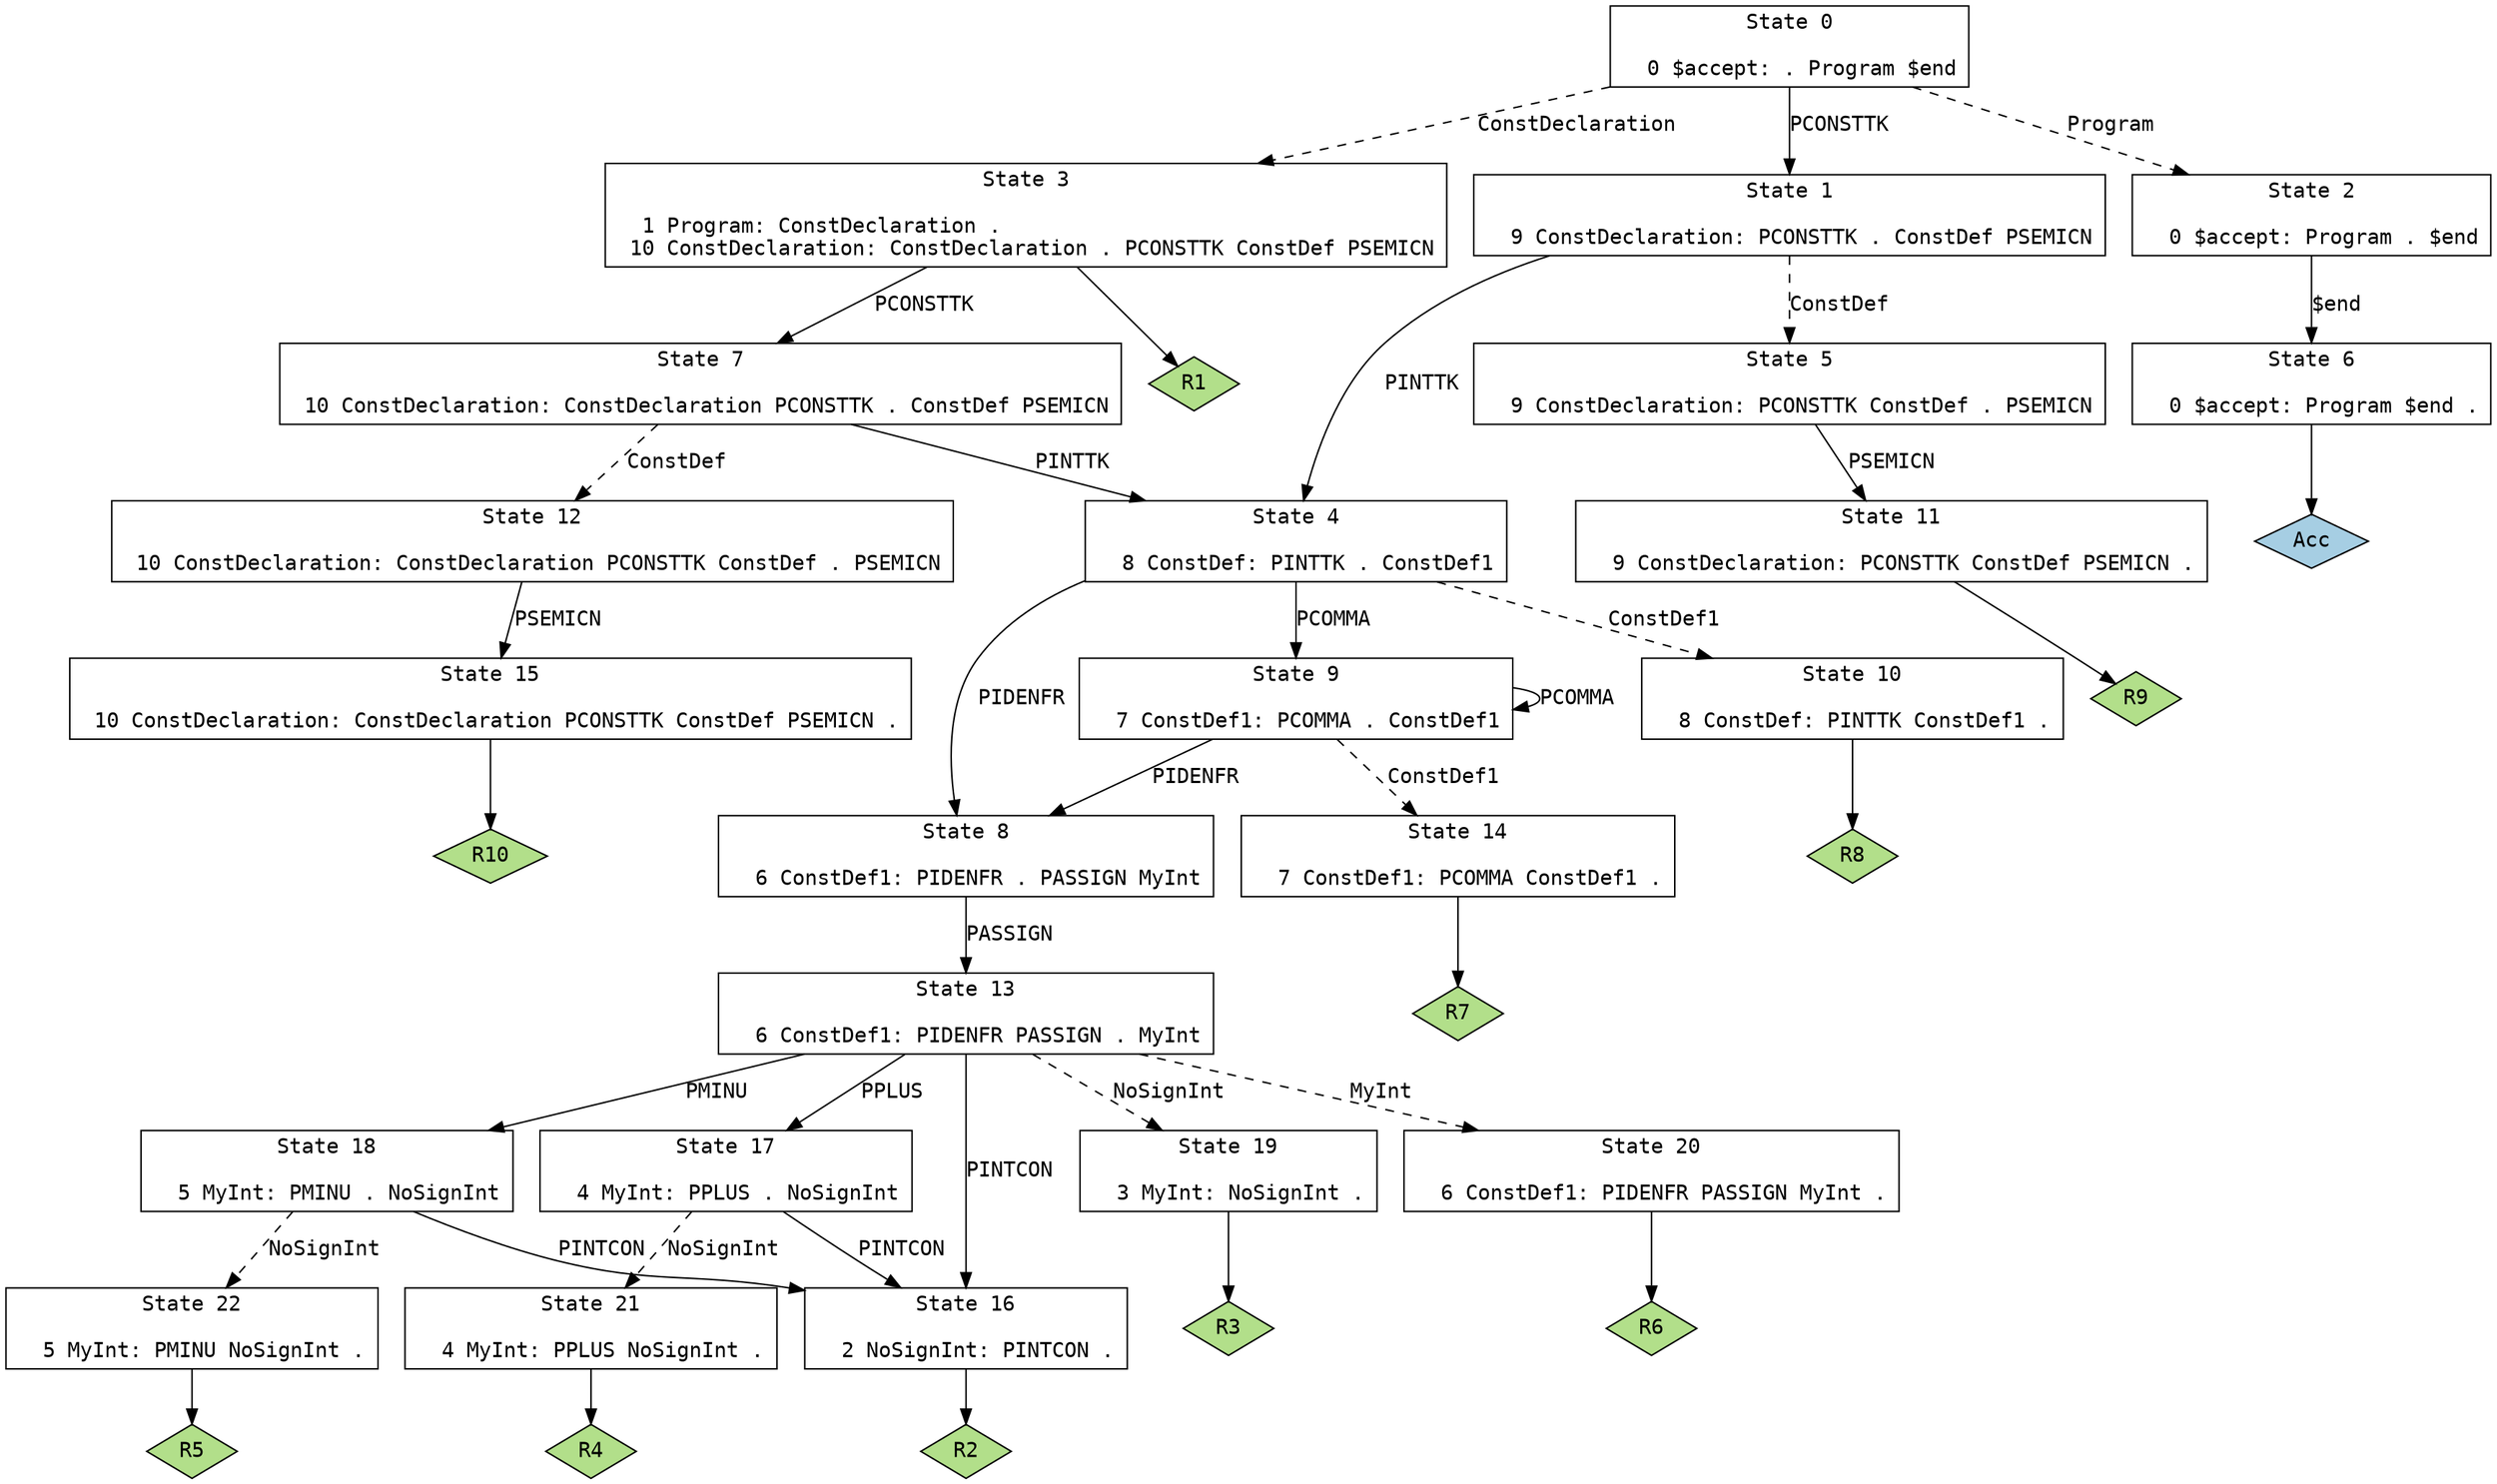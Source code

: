 // 由 GNU Bison 3.0.4 生成。
// 向 <bug-bison@gnu.org> 报告问题。
// 主页：<http://www.gnu.org/software/bison/>。

digraph "myb.y"
{
  node [fontname = courier, shape = box, colorscheme = paired6]
  edge [fontname = courier]

  0 [label="State 0\n\l  0 $accept: . Program $end\l"]
  0 -> 1 [style=solid label="PCONSTTK"]
  0 -> 2 [style=dashed label="Program"]
  0 -> 3 [style=dashed label="ConstDeclaration"]
  1 [label="State 1\n\l  9 ConstDeclaration: PCONSTTK . ConstDef PSEMICN\l"]
  1 -> 4 [style=solid label="PINTTK"]
  1 -> 5 [style=dashed label="ConstDef"]
  2 [label="State 2\n\l  0 $accept: Program . $end\l"]
  2 -> 6 [style=solid label="$end"]
  3 [label="State 3\n\l  1 Program: ConstDeclaration .\l 10 ConstDeclaration: ConstDeclaration . PCONSTTK ConstDef PSEMICN\l"]
  3 -> 7 [style=solid label="PCONSTTK"]
  3 -> "3R1" [style=solid]
 "3R1" [label="R1", fillcolor=3, shape=diamond, style=filled]
  4 [label="State 4\n\l  8 ConstDef: PINTTK . ConstDef1\l"]
  4 -> 8 [style=solid label="PIDENFR"]
  4 -> 9 [style=solid label="PCOMMA"]
  4 -> 10 [style=dashed label="ConstDef1"]
  5 [label="State 5\n\l  9 ConstDeclaration: PCONSTTK ConstDef . PSEMICN\l"]
  5 -> 11 [style=solid label="PSEMICN"]
  6 [label="State 6\n\l  0 $accept: Program $end .\l"]
  6 -> "6R0" [style=solid]
 "6R0" [label="Acc", fillcolor=1, shape=diamond, style=filled]
  7 [label="State 7\n\l 10 ConstDeclaration: ConstDeclaration PCONSTTK . ConstDef PSEMICN\l"]
  7 -> 4 [style=solid label="PINTTK"]
  7 -> 12 [style=dashed label="ConstDef"]
  8 [label="State 8\n\l  6 ConstDef1: PIDENFR . PASSIGN MyInt\l"]
  8 -> 13 [style=solid label="PASSIGN"]
  9 [label="State 9\n\l  7 ConstDef1: PCOMMA . ConstDef1\l"]
  9 -> 8 [style=solid label="PIDENFR"]
  9 -> 9 [style=solid label="PCOMMA"]
  9 -> 14 [style=dashed label="ConstDef1"]
  10 [label="State 10\n\l  8 ConstDef: PINTTK ConstDef1 .\l"]
  10 -> "10R8" [style=solid]
 "10R8" [label="R8", fillcolor=3, shape=diamond, style=filled]
  11 [label="State 11\n\l  9 ConstDeclaration: PCONSTTK ConstDef PSEMICN .\l"]
  11 -> "11R9" [style=solid]
 "11R9" [label="R9", fillcolor=3, shape=diamond, style=filled]
  12 [label="State 12\n\l 10 ConstDeclaration: ConstDeclaration PCONSTTK ConstDef . PSEMICN\l"]
  12 -> 15 [style=solid label="PSEMICN"]
  13 [label="State 13\n\l  6 ConstDef1: PIDENFR PASSIGN . MyInt\l"]
  13 -> 16 [style=solid label="PINTCON"]
  13 -> 17 [style=solid label="PPLUS"]
  13 -> 18 [style=solid label="PMINU"]
  13 -> 19 [style=dashed label="NoSignInt"]
  13 -> 20 [style=dashed label="MyInt"]
  14 [label="State 14\n\l  7 ConstDef1: PCOMMA ConstDef1 .\l"]
  14 -> "14R7" [style=solid]
 "14R7" [label="R7", fillcolor=3, shape=diamond, style=filled]
  15 [label="State 15\n\l 10 ConstDeclaration: ConstDeclaration PCONSTTK ConstDef PSEMICN .\l"]
  15 -> "15R10" [style=solid]
 "15R10" [label="R10", fillcolor=3, shape=diamond, style=filled]
  16 [label="State 16\n\l  2 NoSignInt: PINTCON .\l"]
  16 -> "16R2" [style=solid]
 "16R2" [label="R2", fillcolor=3, shape=diamond, style=filled]
  17 [label="State 17\n\l  4 MyInt: PPLUS . NoSignInt\l"]
  17 -> 16 [style=solid label="PINTCON"]
  17 -> 21 [style=dashed label="NoSignInt"]
  18 [label="State 18\n\l  5 MyInt: PMINU . NoSignInt\l"]
  18 -> 16 [style=solid label="PINTCON"]
  18 -> 22 [style=dashed label="NoSignInt"]
  19 [label="State 19\n\l  3 MyInt: NoSignInt .\l"]
  19 -> "19R3" [style=solid]
 "19R3" [label="R3", fillcolor=3, shape=diamond, style=filled]
  20 [label="State 20\n\l  6 ConstDef1: PIDENFR PASSIGN MyInt .\l"]
  20 -> "20R6" [style=solid]
 "20R6" [label="R6", fillcolor=3, shape=diamond, style=filled]
  21 [label="State 21\n\l  4 MyInt: PPLUS NoSignInt .\l"]
  21 -> "21R4" [style=solid]
 "21R4" [label="R4", fillcolor=3, shape=diamond, style=filled]
  22 [label="State 22\n\l  5 MyInt: PMINU NoSignInt .\l"]
  22 -> "22R5" [style=solid]
 "22R5" [label="R5", fillcolor=3, shape=diamond, style=filled]
}
